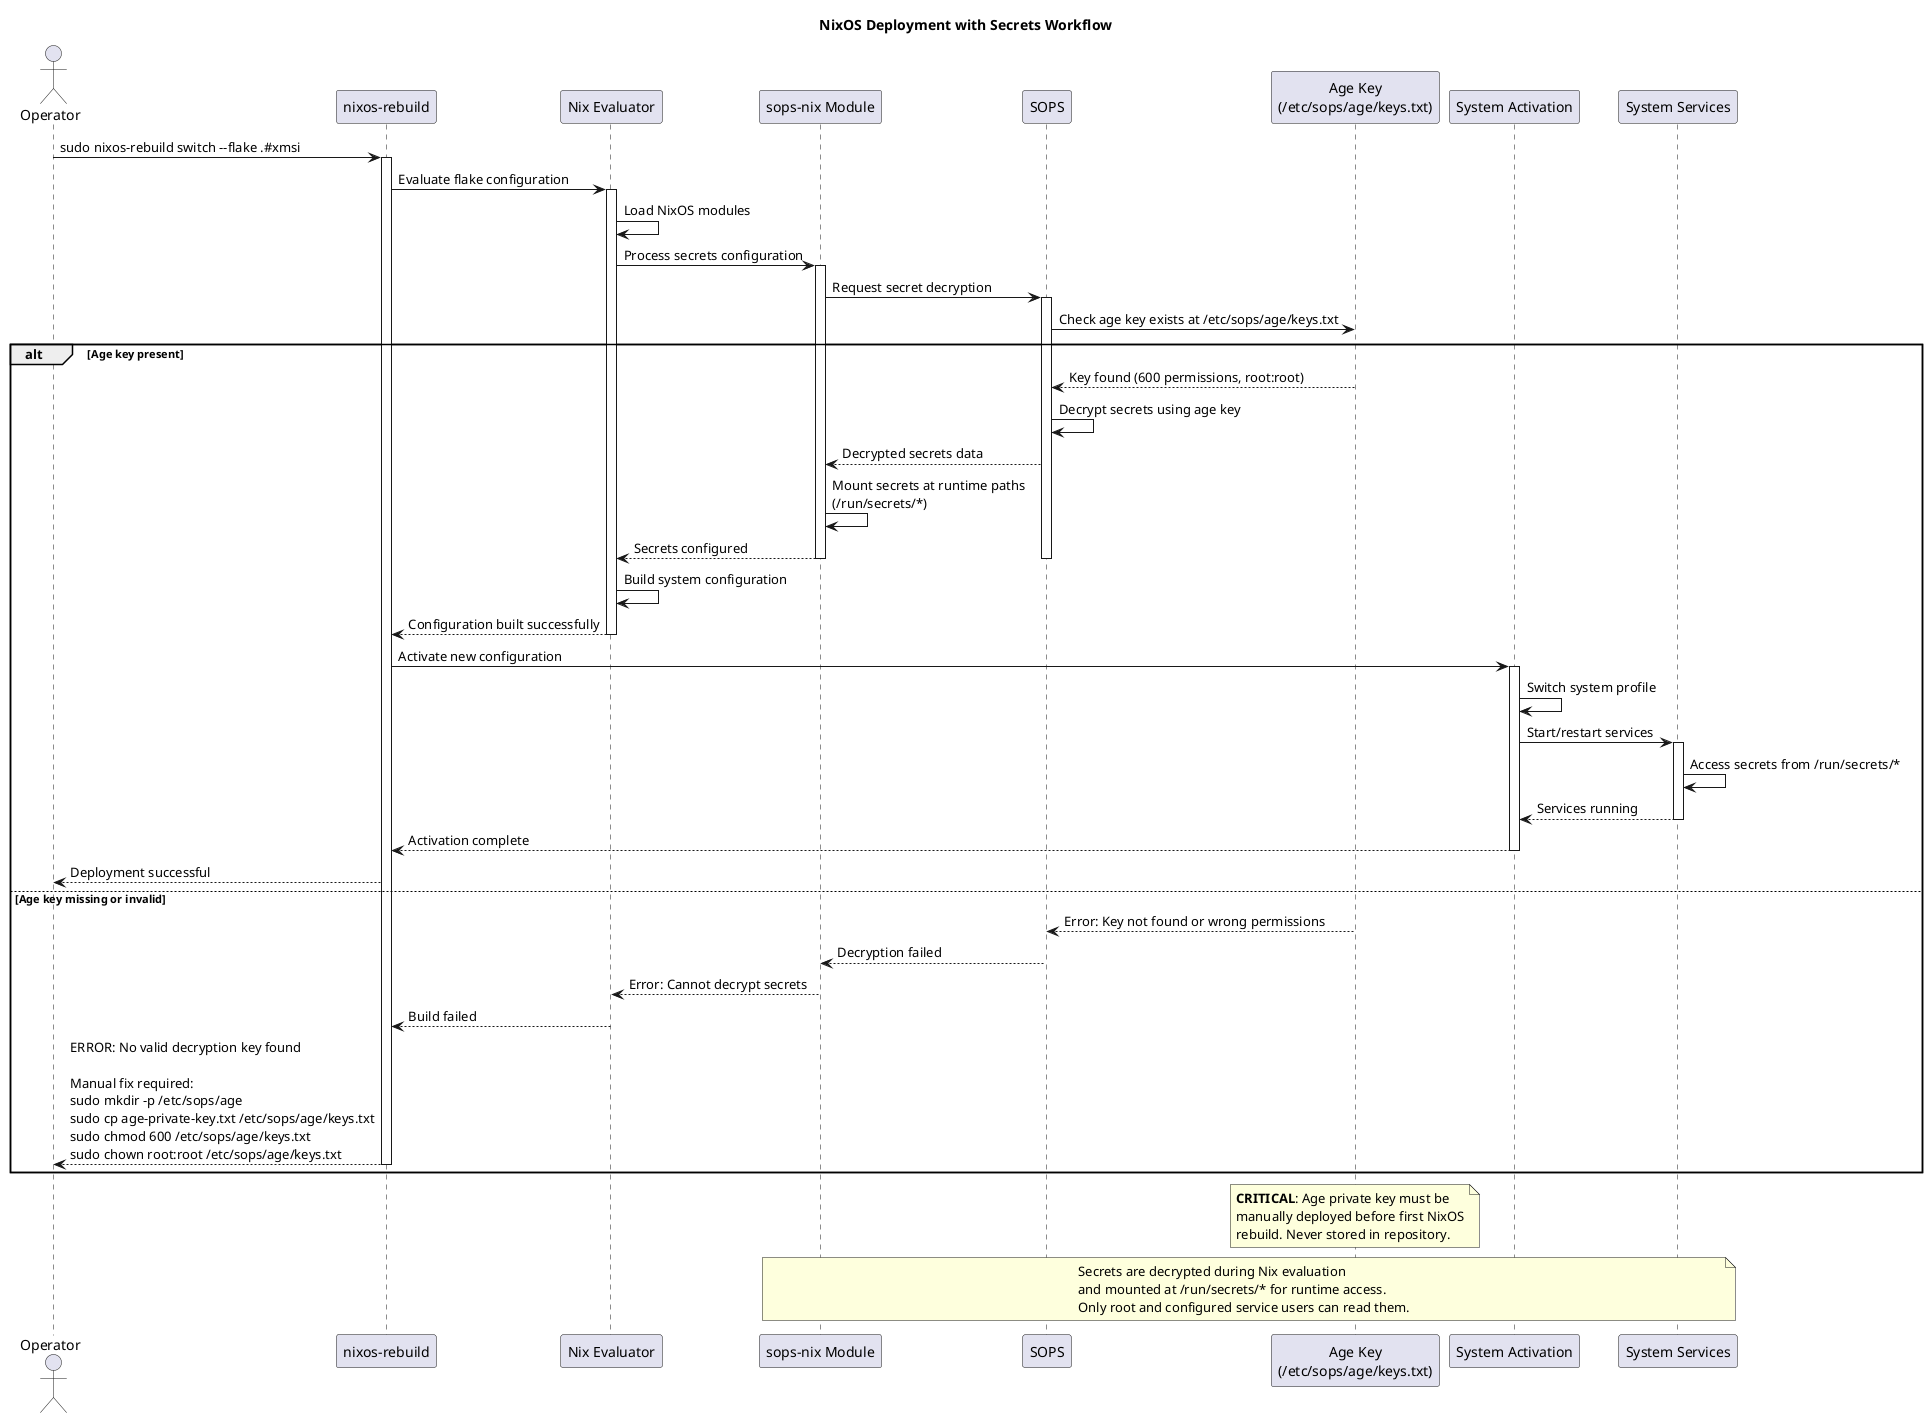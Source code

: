 @startuml nixos_deployment_with_secrets
title NixOS Deployment with Secrets Workflow

actor Operator
participant "nixos-rebuild" as Rebuild
participant "Nix Evaluator" as Nix
participant "sops-nix Module" as SopsNix
participant SOPS
participant "Age Key\n(/etc/sops/age/keys.txt)" as Age
participant "System Activation" as System
participant "System Services" as Services

Operator -> Rebuild: sudo nixos-rebuild switch --flake .#xmsi
activate Rebuild

Rebuild -> Nix: Evaluate flake configuration
activate Nix

Nix -> Nix: Load NixOS modules
Nix -> SopsNix: Process secrets configuration
activate SopsNix

SopsNix -> SOPS: Request secret decryption
activate SOPS

SOPS -> Age: Check age key exists at /etc/sops/age/keys.txt

alt Age key present
    Age --> SOPS: Key found (600 permissions, root:root)
    SOPS -> SOPS: Decrypt secrets using age key
    SOPS --> SopsNix: Decrypted secrets data
    SopsNix -> SopsNix: Mount secrets at runtime paths\n(/run/secrets/*)
    SopsNix --> Nix: Secrets configured
    deactivate SopsNix
    deactivate SOPS

    Nix -> Nix: Build system configuration
    Nix --> Rebuild: Configuration built successfully
    deactivate Nix

    Rebuild -> System: Activate new configuration
    activate System

    System -> System: Switch system profile
    System -> Services: Start/restart services
    activate Services

    Services -> Services: Access secrets from /run/secrets/*
    Services --> System: Services running
    deactivate Services

    System --> Rebuild: Activation complete
    deactivate System

    Rebuild --> Operator: Deployment successful

else Age key missing or invalid
    Age --> SOPS: Error: Key not found or wrong permissions
    SOPS --> SopsNix: Decryption failed
    deactivate SOPS
    SopsNix --> Nix: Error: Cannot decrypt secrets
    deactivate SopsNix
    Nix --> Rebuild: Build failed
    deactivate Nix
    Rebuild --> Operator: ERROR: No valid decryption key found\n\nManual fix required:\nsudo mkdir -p /etc/sops/age\nsudo cp age-private-key.txt /etc/sops/age/keys.txt\nsudo chmod 600 /etc/sops/age/keys.txt\nsudo chown root:root /etc/sops/age/keys.txt
    deactivate Rebuild
end

note over Age
  **CRITICAL**: Age private key must be
  manually deployed before first NixOS
  rebuild. Never stored in repository.
end note

note over SopsNix, Services
  Secrets are decrypted during Nix evaluation
  and mounted at /run/secrets/* for runtime access.
  Only root and configured service users can read them.
end note

@enduml

